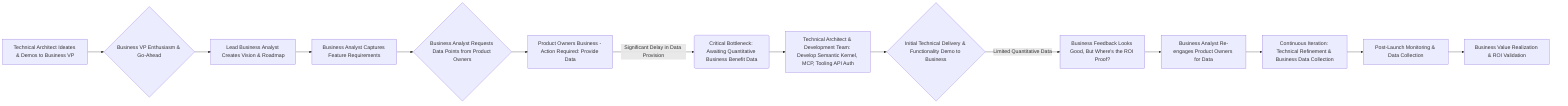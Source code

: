 graph LR
    A[Technical Architect Ideates & Demos to Business VP] --> B{Business VP Enthusiasm & Go-Ahead};

    B --> C[Lead Business Analyst Creates Vision & Roadmap];

    C --> D[Business Analyst Captures Feature Requirements];

    D --> E{Business Analyst Requests Data Points from Product Owners};

    E --> F[Product Owners Business - Action Required: Provide Data];

    F -- Significant Delay in Data Provision --> G(Critical Bottleneck: Awaiting Quantitative Business Benefit Data);

    G --> H[Technical Architect & Development Team: Develop Semantic Kernel, MCP, Tooling API Auth];

    H --> I{Initial Technical Delivery & Functionality Demo to Business};

    I -- Limited Quantitative Data --> J[Business Feedback Looks Good, But Where's the ROI Proof?];

    J --> K[Business Analyst Re-engages Product Owners for Data];

    K --> L[Continuous Iteration: Technical Refinement & Business Data Collection];

    L --> M[Post-Launch Monitoring & Data Collection];

    M --> N[Business Value Realization & ROI Validation];